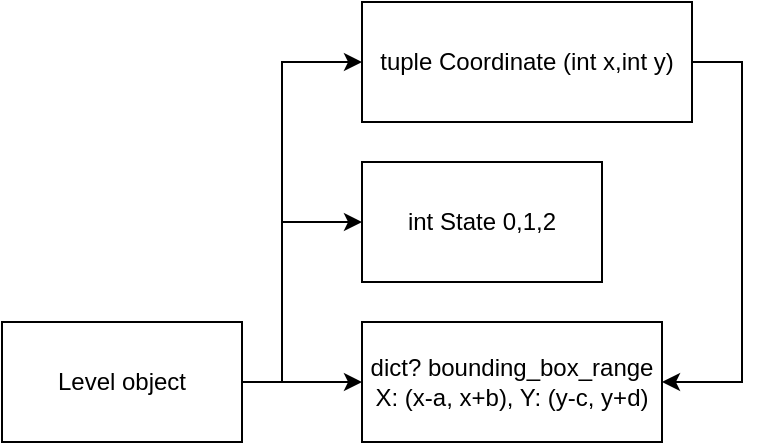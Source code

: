 <mxfile version="26.2.2">
  <diagram name="Page-1" id="ohrA6SfxLGF4J30sQuCR">
    <mxGraphModel dx="922" dy="776" grid="1" gridSize="10" guides="1" tooltips="1" connect="1" arrows="1" fold="1" page="1" pageScale="1" pageWidth="850" pageHeight="1100" math="0" shadow="0">
      <root>
        <mxCell id="0" />
        <mxCell id="1" parent="0" />
        <mxCell id="tWfSai3f463Ab8rX1NrQ-3" value="" style="edgeStyle=orthogonalEdgeStyle;rounded=0;orthogonalLoop=1;jettySize=auto;html=1;entryX=0;entryY=0.5;entryDx=0;entryDy=0;" edge="1" parent="1" source="tWfSai3f463Ab8rX1NrQ-1" target="tWfSai3f463Ab8rX1NrQ-2">
          <mxGeometry relative="1" as="geometry">
            <Array as="points">
              <mxPoint x="220" y="220" />
              <mxPoint x="220" y="60" />
            </Array>
          </mxGeometry>
        </mxCell>
        <mxCell id="tWfSai3f463Ab8rX1NrQ-6" style="edgeStyle=orthogonalEdgeStyle;rounded=0;orthogonalLoop=1;jettySize=auto;html=1;entryX=0;entryY=0.5;entryDx=0;entryDy=0;" edge="1" parent="1" source="tWfSai3f463Ab8rX1NrQ-1" target="tWfSai3f463Ab8rX1NrQ-4">
          <mxGeometry relative="1" as="geometry">
            <Array as="points">
              <mxPoint x="220" y="220" />
              <mxPoint x="220" y="140" />
            </Array>
          </mxGeometry>
        </mxCell>
        <mxCell id="tWfSai3f463Ab8rX1NrQ-10" value="" style="edgeStyle=orthogonalEdgeStyle;rounded=0;orthogonalLoop=1;jettySize=auto;html=1;" edge="1" parent="1" source="tWfSai3f463Ab8rX1NrQ-1" target="tWfSai3f463Ab8rX1NrQ-9">
          <mxGeometry relative="1" as="geometry" />
        </mxCell>
        <mxCell id="tWfSai3f463Ab8rX1NrQ-1" value="Level object" style="whiteSpace=wrap;html=1;" vertex="1" parent="1">
          <mxGeometry x="80" y="190" width="120" height="60" as="geometry" />
        </mxCell>
        <mxCell id="tWfSai3f463Ab8rX1NrQ-11" style="edgeStyle=orthogonalEdgeStyle;rounded=0;orthogonalLoop=1;jettySize=auto;html=1;entryX=1;entryY=0.5;entryDx=0;entryDy=0;" edge="1" parent="1" source="tWfSai3f463Ab8rX1NrQ-2" target="tWfSai3f463Ab8rX1NrQ-9">
          <mxGeometry relative="1" as="geometry">
            <Array as="points">
              <mxPoint x="450" y="60" />
              <mxPoint x="450" y="220" />
            </Array>
          </mxGeometry>
        </mxCell>
        <mxCell id="tWfSai3f463Ab8rX1NrQ-2" value="tuple Coordinate (int x,int y)" style="whiteSpace=wrap;html=1;" vertex="1" parent="1">
          <mxGeometry x="260" y="30" width="165" height="60" as="geometry" />
        </mxCell>
        <mxCell id="tWfSai3f463Ab8rX1NrQ-4" value="int State 0,1,2" style="whiteSpace=wrap;html=1;" vertex="1" parent="1">
          <mxGeometry x="260" y="110" width="120" height="60" as="geometry" />
        </mxCell>
        <mxCell id="tWfSai3f463Ab8rX1NrQ-9" value="dict? bounding_box_range X: (x-a, x+b), Y: (y-c, y+d)" style="whiteSpace=wrap;html=1;" vertex="1" parent="1">
          <mxGeometry x="260" y="190" width="150" height="60" as="geometry" />
        </mxCell>
      </root>
    </mxGraphModel>
  </diagram>
</mxfile>
